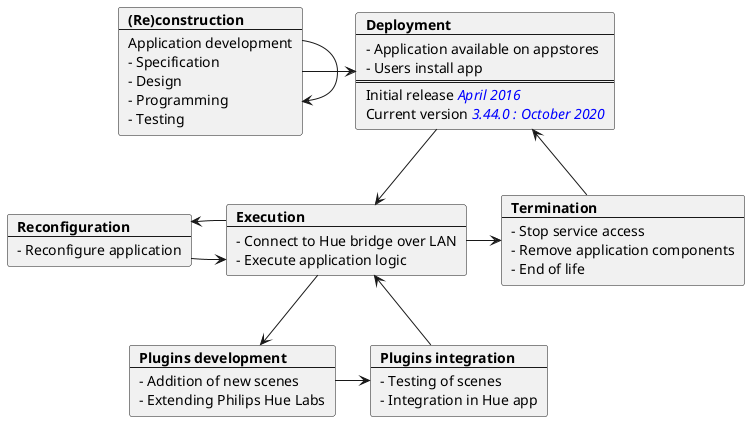 @startuml

card construction [
<b>(Re)construction</b>
----
Application development
- Specification
- Design
- Programming
- Testing
]

card deployment [
<b>Deployment</b>
--
- Application available on appstores
- Users install app
==
Initial release <i><color:blue>April 2016</color></i>
Current version <i><color:blue>3.44.0 : October 2020</color></i>
]

card execution [
<b>Execution</b>
--
- Connect to Hue bridge over LAN
- Execute application logic
]

card plugindevelopment [
<b>Plugins development</b>
--
- Addition of new scenes
- Extending Philips Hue Labs
]

card pluginintegration [
<b>Plugins integration</b>
--
- Testing of scenes
- Integration in Hue app
]

card termination [
<b>Termination</b>
--
- Stop service access
- Remove application components
- End of life
]

card reconfiguration [
<b>Reconfiguration</b>
--
- Reconfigure application
]

construction --> construction
construction -> deployment
deployment --> execution
reconfiguration -> execution
deployment <- termination
execution -> termination
reconfiguration <-- execution
execution --> plugindevelopment
plugindevelopment -> pluginintegration
pluginintegration --> execution
@enduml